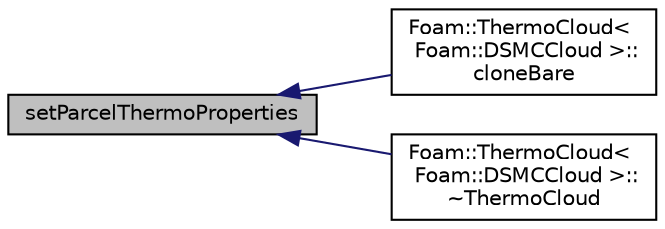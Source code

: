 digraph "setParcelThermoProperties"
{
  bgcolor="transparent";
  edge [fontname="Helvetica",fontsize="10",labelfontname="Helvetica",labelfontsize="10"];
  node [fontname="Helvetica",fontsize="10",shape=record];
  rankdir="LR";
  Node95 [label="setParcelThermoProperties",height=0.2,width=0.4,color="black", fillcolor="grey75", style="filled", fontcolor="black"];
  Node95 -> Node96 [dir="back",color="midnightblue",fontsize="10",style="solid",fontname="Helvetica"];
  Node96 [label="Foam::ThermoCloud\<\l Foam::DSMCCloud \>::\lcloneBare",height=0.2,width=0.4,color="black",URL="$a24961.html#a519c85b79b984c70934c244a934588ca",tooltip="Construct and return bare clone based on (this) with new name. "];
  Node95 -> Node97 [dir="back",color="midnightblue",fontsize="10",style="solid",fontname="Helvetica"];
  Node97 [label="Foam::ThermoCloud\<\l Foam::DSMCCloud \>::\l~ThermoCloud",height=0.2,width=0.4,color="black",URL="$a24961.html#ae89f7ad52eed6ebf29d60d46b33208c0",tooltip="Destructor. "];
}
